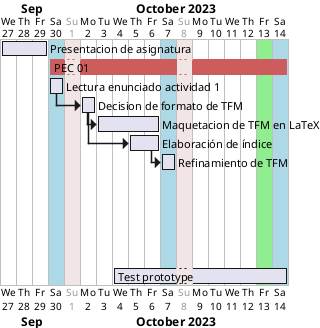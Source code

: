 @startgantt
sunday are closed
saturday are coloured LightBlue

2023-10-13 to 2023-10-13 are colored in LightGreen
[Presentacion de asignatura] lasts 3 days
[PEC 01] lasts 13 days

[Lectura enunciado actividad 1] lasts 1 days
[Decision de formato de TFM] lasts 1 days
[Maquetacion de TFM en LaTeX] lasts 4 days
[Elaboración de índice] lasts 2 days
[Refinamiento de TFM] lasts 1 days
[Prototype design8] lasts 15 days
[Prototype design9] lasts 15 days
[Prototype design10] lasts 15 days
[Prototype design11] lasts 15 days
[Prototype design12] lasts 15 days

[Test prototype] lasts 10 days

Project starts 2023-9-27
[Presentacion de asignatura] ends 2023-9-29
[PEC 01] ends 2023-10-14
[PEC 01] is coloured in IndianRed
[Lectura enunciado actividad 1] ends 2023-9-30
[Decision de formato de TFM] starts at [Lectura enunciado actividad 1]'s end
[Maquetacion de TFM en LaTeX] starts at [Decision de formato de TFM]'s end
[Elaboración de índice] starts 2 working days after [Decision de formato de TFM]'s end and lasts 2 days
[Refinamiento de TFM] starts at [Elaboración de índice]'s end
[Prototype design8] lasts 15 days
[Prototype design9] lasts 15 days
[Prototype design10] lasts 15 days
[Prototype design11] lasts 15 days
[Prototype design12] lasts 15 days
[Test prototype] ends 2023-10-14
@endgantt

@startgantt

saturday are closed
sunday are closed
2022-07-04 to 2022-07-15 is closed

Project starts 2022-06-27
[task1] starts at 2022-06-27 and lasts 1 week
[task2] starts 2 working days after [task1]'s end and lasts 3 days

@endgantt
